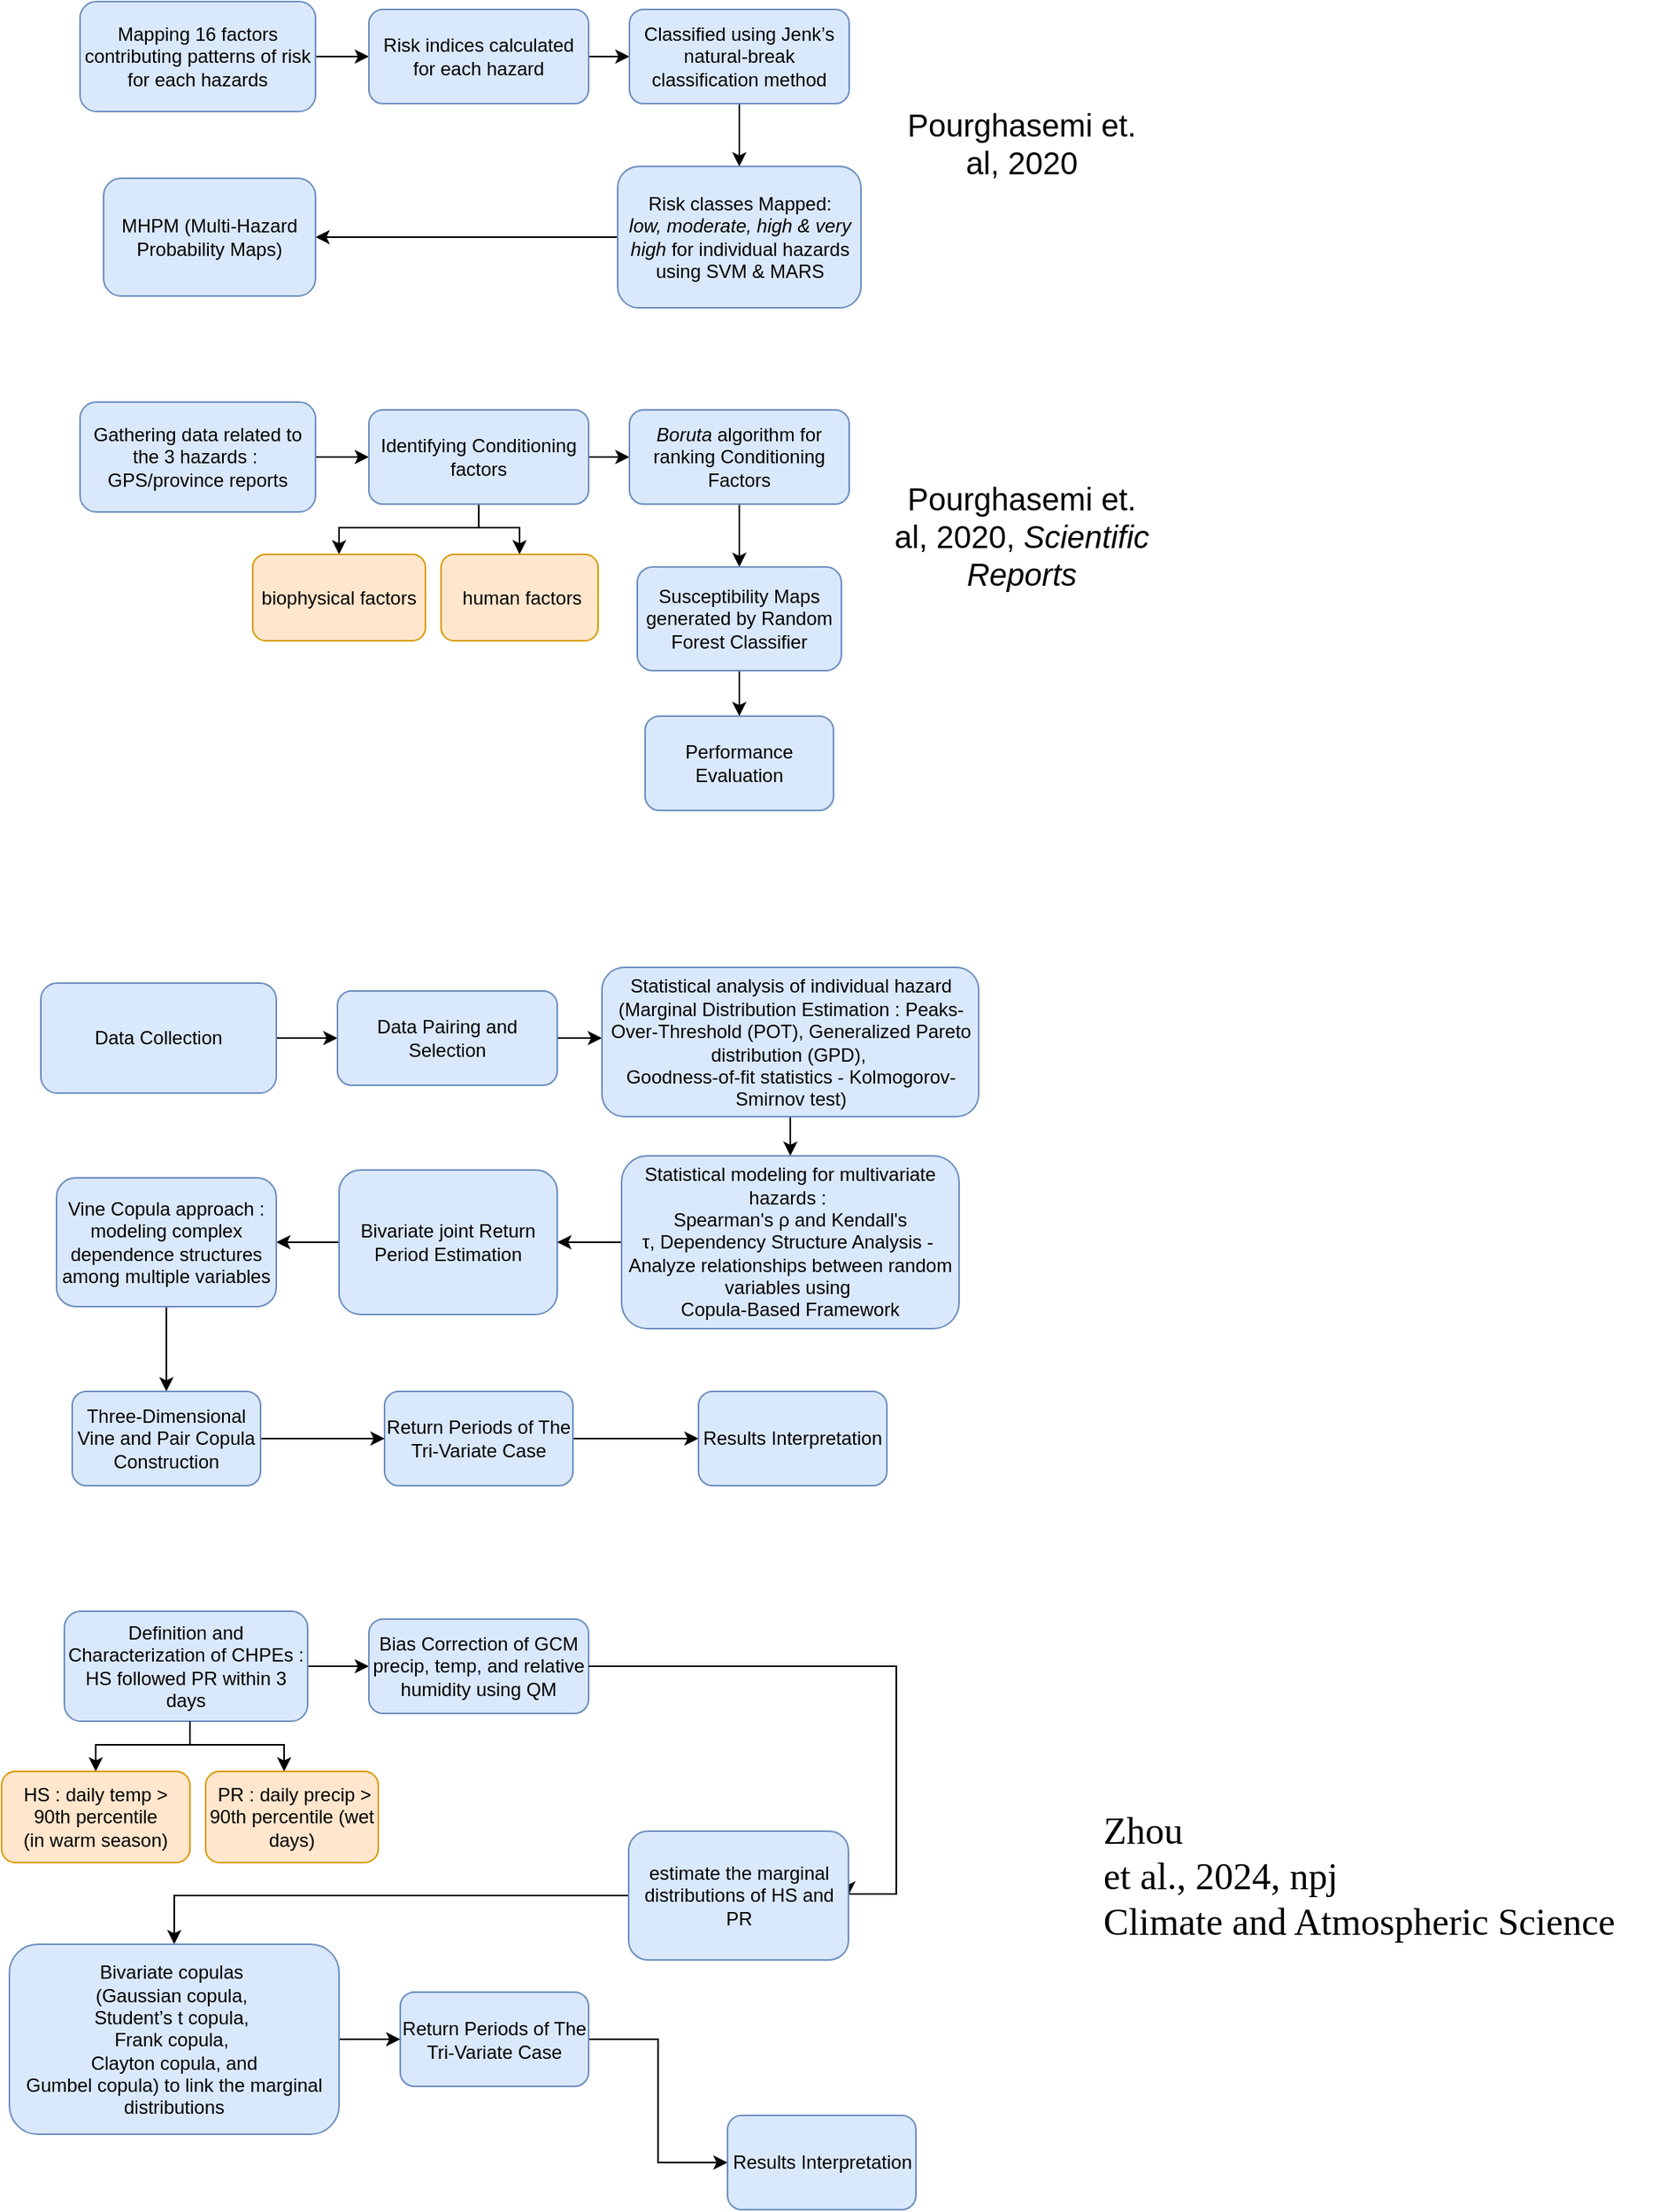 <mxfile version="24.7.16">
  <diagram id="C5RBs43oDa-KdzZeNtuy" name="Page-1">
    <mxGraphModel dx="875" dy="471" grid="1" gridSize="10" guides="1" tooltips="1" connect="1" arrows="1" fold="1" page="1" pageScale="1" pageWidth="827" pageHeight="1169" math="0" shadow="0">
      <root>
        <mxCell id="WIyWlLk6GJQsqaUBKTNV-0" />
        <mxCell id="WIyWlLk6GJQsqaUBKTNV-1" parent="WIyWlLk6GJQsqaUBKTNV-0" />
        <mxCell id="TH8gpv6u57OxP0Jq2p1X-1" style="edgeStyle=orthogonalEdgeStyle;rounded=0;orthogonalLoop=1;jettySize=auto;html=1;entryX=0;entryY=0.5;entryDx=0;entryDy=0;" parent="WIyWlLk6GJQsqaUBKTNV-1" source="WIyWlLk6GJQsqaUBKTNV-3" target="WIyWlLk6GJQsqaUBKTNV-11" edge="1">
          <mxGeometry relative="1" as="geometry" />
        </mxCell>
        <mxCell id="WIyWlLk6GJQsqaUBKTNV-3" value="Mapping 16 factors contributing patterns of risk for each hazards" style="rounded=1;whiteSpace=wrap;html=1;fontSize=12;glass=0;strokeWidth=1;shadow=0;fillColor=#dae8fc;strokeColor=#6c8ebf;" parent="WIyWlLk6GJQsqaUBKTNV-1" vertex="1">
          <mxGeometry x="160" y="75" width="150" height="70" as="geometry" />
        </mxCell>
        <mxCell id="TH8gpv6u57OxP0Jq2p1X-3" value="" style="edgeStyle=orthogonalEdgeStyle;rounded=0;orthogonalLoop=1;jettySize=auto;html=1;" parent="WIyWlLk6GJQsqaUBKTNV-1" source="WIyWlLk6GJQsqaUBKTNV-11" target="TH8gpv6u57OxP0Jq2p1X-2" edge="1">
          <mxGeometry relative="1" as="geometry" />
        </mxCell>
        <mxCell id="WIyWlLk6GJQsqaUBKTNV-11" value="&lt;div&gt;Risk indices calculated for each hazard&lt;/div&gt;" style="rounded=1;whiteSpace=wrap;html=1;fontSize=12;glass=0;strokeWidth=1;shadow=0;fillColor=#dae8fc;strokeColor=#6c8ebf;" parent="WIyWlLk6GJQsqaUBKTNV-1" vertex="1">
          <mxGeometry x="344" y="80" width="140" height="60" as="geometry" />
        </mxCell>
        <mxCell id="TH8gpv6u57OxP0Jq2p1X-5" value="" style="edgeStyle=orthogonalEdgeStyle;rounded=0;orthogonalLoop=1;jettySize=auto;html=1;" parent="WIyWlLk6GJQsqaUBKTNV-1" source="TH8gpv6u57OxP0Jq2p1X-2" target="TH8gpv6u57OxP0Jq2p1X-4" edge="1">
          <mxGeometry relative="1" as="geometry" />
        </mxCell>
        <mxCell id="TH8gpv6u57OxP0Jq2p1X-2" value="&lt;div&gt;&lt;span style=&quot;background-color: initial;&quot;&gt;Classified using Jenk’s natural-break classification method&lt;/span&gt;&lt;/div&gt;" style="rounded=1;whiteSpace=wrap;html=1;fontSize=12;glass=0;strokeWidth=1;shadow=0;fillColor=#dae8fc;strokeColor=#6c8ebf;" parent="WIyWlLk6GJQsqaUBKTNV-1" vertex="1">
          <mxGeometry x="510" y="80" width="140" height="60" as="geometry" />
        </mxCell>
        <mxCell id="TH8gpv6u57OxP0Jq2p1X-25" value="" style="edgeStyle=orthogonalEdgeStyle;rounded=0;orthogonalLoop=1;jettySize=auto;html=1;" parent="WIyWlLk6GJQsqaUBKTNV-1" source="TH8gpv6u57OxP0Jq2p1X-4" target="TH8gpv6u57OxP0Jq2p1X-24" edge="1">
          <mxGeometry relative="1" as="geometry" />
        </mxCell>
        <mxCell id="TH8gpv6u57OxP0Jq2p1X-4" value="Risk classes Mapped:&lt;div&gt;&lt;i&gt;low,&amp;nbsp;&lt;/i&gt;&lt;span style=&quot;background-color: initial;&quot;&gt;&lt;i&gt;moderate, high &amp;amp; very high &lt;/i&gt;for individual hazards using SVM &amp;amp; MARS&lt;/span&gt;&lt;/div&gt;" style="whiteSpace=wrap;html=1;rounded=1;glass=0;strokeWidth=1;shadow=0;fillColor=#dae8fc;strokeColor=#6c8ebf;" parent="WIyWlLk6GJQsqaUBKTNV-1" vertex="1">
          <mxGeometry x="502.5" y="180" width="155" height="90" as="geometry" />
        </mxCell>
        <mxCell id="TH8gpv6u57OxP0Jq2p1X-6" value="&lt;font style=&quot;font-size: 20px;&quot;&gt;Pourghasemi et.&lt;br&gt;al, 2020&lt;/font&gt;" style="text;html=1;align=center;verticalAlign=middle;whiteSpace=wrap;rounded=0;" parent="WIyWlLk6GJQsqaUBKTNV-1" vertex="1">
          <mxGeometry x="670" y="120" width="180" height="90" as="geometry" />
        </mxCell>
        <mxCell id="TH8gpv6u57OxP0Jq2p1X-7" style="edgeStyle=orthogonalEdgeStyle;rounded=0;orthogonalLoop=1;jettySize=auto;html=1;entryX=0;entryY=0.5;entryDx=0;entryDy=0;" parent="WIyWlLk6GJQsqaUBKTNV-1" source="TH8gpv6u57OxP0Jq2p1X-8" target="TH8gpv6u57OxP0Jq2p1X-10" edge="1">
          <mxGeometry relative="1" as="geometry" />
        </mxCell>
        <mxCell id="TH8gpv6u57OxP0Jq2p1X-8" value=" Gathering data related to the 3 hazards :&amp;nbsp;&lt;div&gt;GPS/province reports&lt;/div&gt;" style="rounded=1;whiteSpace=wrap;html=1;fontSize=12;glass=0;strokeWidth=1;shadow=0;fillColor=#dae8fc;strokeColor=#6c8ebf;" parent="WIyWlLk6GJQsqaUBKTNV-1" vertex="1">
          <mxGeometry x="160" y="330" width="150" height="70" as="geometry" />
        </mxCell>
        <mxCell id="TH8gpv6u57OxP0Jq2p1X-9" value="" style="edgeStyle=orthogonalEdgeStyle;rounded=0;orthogonalLoop=1;jettySize=auto;html=1;" parent="WIyWlLk6GJQsqaUBKTNV-1" source="TH8gpv6u57OxP0Jq2p1X-10" target="TH8gpv6u57OxP0Jq2p1X-12" edge="1">
          <mxGeometry relative="1" as="geometry" />
        </mxCell>
        <mxCell id="TH8gpv6u57OxP0Jq2p1X-19" value="" style="edgeStyle=orthogonalEdgeStyle;rounded=0;orthogonalLoop=1;jettySize=auto;html=1;" parent="WIyWlLk6GJQsqaUBKTNV-1" source="TH8gpv6u57OxP0Jq2p1X-10" target="TH8gpv6u57OxP0Jq2p1X-15" edge="1">
          <mxGeometry relative="1" as="geometry">
            <Array as="points">
              <mxPoint x="414" y="410" />
              <mxPoint x="325" y="410" />
            </Array>
          </mxGeometry>
        </mxCell>
        <mxCell id="TH8gpv6u57OxP0Jq2p1X-21" value="" style="edgeStyle=orthogonalEdgeStyle;rounded=0;orthogonalLoop=1;jettySize=auto;html=1;" parent="WIyWlLk6GJQsqaUBKTNV-1" source="TH8gpv6u57OxP0Jq2p1X-10" target="TH8gpv6u57OxP0Jq2p1X-20" edge="1">
          <mxGeometry relative="1" as="geometry">
            <Array as="points">
              <mxPoint x="414" y="410" />
              <mxPoint x="440" y="410" />
            </Array>
          </mxGeometry>
        </mxCell>
        <mxCell id="TH8gpv6u57OxP0Jq2p1X-10" value="&lt;div&gt;Identifying Conditioning factors&lt;/div&gt;" style="rounded=1;whiteSpace=wrap;html=1;fontSize=12;glass=0;strokeWidth=1;shadow=0;fillColor=#dae8fc;strokeColor=#6c8ebf;" parent="WIyWlLk6GJQsqaUBKTNV-1" vertex="1">
          <mxGeometry x="344" y="335" width="140" height="60" as="geometry" />
        </mxCell>
        <mxCell id="TH8gpv6u57OxP0Jq2p1X-11" value="" style="edgeStyle=orthogonalEdgeStyle;rounded=0;orthogonalLoop=1;jettySize=auto;html=1;" parent="WIyWlLk6GJQsqaUBKTNV-1" source="TH8gpv6u57OxP0Jq2p1X-12" target="TH8gpv6u57OxP0Jq2p1X-13" edge="1">
          <mxGeometry relative="1" as="geometry" />
        </mxCell>
        <mxCell id="TH8gpv6u57OxP0Jq2p1X-12" value="&lt;i&gt;Boruta&lt;/i&gt; algorithm for ranking Conditioning Factors" style="rounded=1;whiteSpace=wrap;html=1;fontSize=12;glass=0;strokeWidth=1;shadow=0;fillColor=#dae8fc;strokeColor=#6c8ebf;" parent="WIyWlLk6GJQsqaUBKTNV-1" vertex="1">
          <mxGeometry x="510" y="335" width="140" height="60" as="geometry" />
        </mxCell>
        <mxCell id="TH8gpv6u57OxP0Jq2p1X-27" value="" style="edgeStyle=orthogonalEdgeStyle;rounded=0;orthogonalLoop=1;jettySize=auto;html=1;" parent="WIyWlLk6GJQsqaUBKTNV-1" source="TH8gpv6u57OxP0Jq2p1X-13" target="TH8gpv6u57OxP0Jq2p1X-26" edge="1">
          <mxGeometry relative="1" as="geometry" />
        </mxCell>
        <mxCell id="TH8gpv6u57OxP0Jq2p1X-13" value="Susceptibility Maps generated by Random Forest Classifier" style="whiteSpace=wrap;html=1;rounded=1;glass=0;strokeWidth=1;shadow=0;fillColor=#dae8fc;strokeColor=#6c8ebf;" parent="WIyWlLk6GJQsqaUBKTNV-1" vertex="1">
          <mxGeometry x="515" y="435" width="130" height="66" as="geometry" />
        </mxCell>
        <mxCell id="TH8gpv6u57OxP0Jq2p1X-14" value="&lt;font style=&quot;font-size: 20px;&quot;&gt;Pourghasemi et.&lt;br&gt;al, 2020, &lt;i&gt;Scientific Reports&lt;/i&gt;&lt;/font&gt;" style="text;html=1;align=center;verticalAlign=middle;whiteSpace=wrap;rounded=0;" parent="WIyWlLk6GJQsqaUBKTNV-1" vertex="1">
          <mxGeometry x="650" y="370" width="220" height="90" as="geometry" />
        </mxCell>
        <mxCell id="TH8gpv6u57OxP0Jq2p1X-15" value="&lt;div&gt;biophysical factors&lt;/div&gt;" style="rounded=1;whiteSpace=wrap;html=1;fontSize=12;glass=0;strokeWidth=1;shadow=0;fillColor=#ffe6cc;strokeColor=#d79b00;" parent="WIyWlLk6GJQsqaUBKTNV-1" vertex="1">
          <mxGeometry x="270" y="427" width="110" height="55" as="geometry" />
        </mxCell>
        <mxCell id="TH8gpv6u57OxP0Jq2p1X-20" value="&amp;nbsp;human factors" style="whiteSpace=wrap;html=1;fillColor=#ffe6cc;strokeColor=#d79b00;rounded=1;glass=0;strokeWidth=1;shadow=0;" parent="WIyWlLk6GJQsqaUBKTNV-1" vertex="1">
          <mxGeometry x="390" y="427" width="100" height="55" as="geometry" />
        </mxCell>
        <mxCell id="TH8gpv6u57OxP0Jq2p1X-24" value="MHPM (Multi-Hazard Probability Maps)" style="whiteSpace=wrap;html=1;fillColor=#dae8fc;strokeColor=#6c8ebf;rounded=1;glass=0;strokeWidth=1;shadow=0;" parent="WIyWlLk6GJQsqaUBKTNV-1" vertex="1">
          <mxGeometry x="175" y="187.5" width="135" height="75" as="geometry" />
        </mxCell>
        <mxCell id="TH8gpv6u57OxP0Jq2p1X-26" value="Performance Evaluation" style="whiteSpace=wrap;html=1;fillColor=#dae8fc;strokeColor=#6c8ebf;rounded=1;glass=0;strokeWidth=1;shadow=0;" parent="WIyWlLk6GJQsqaUBKTNV-1" vertex="1">
          <mxGeometry x="520" y="530" width="120" height="60" as="geometry" />
        </mxCell>
        <mxCell id="TH8gpv6u57OxP0Jq2p1X-28" style="edgeStyle=orthogonalEdgeStyle;rounded=0;orthogonalLoop=1;jettySize=auto;html=1;entryX=0;entryY=0.5;entryDx=0;entryDy=0;" parent="WIyWlLk6GJQsqaUBKTNV-1" source="TH8gpv6u57OxP0Jq2p1X-29" target="TH8gpv6u57OxP0Jq2p1X-31" edge="1">
          <mxGeometry relative="1" as="geometry" />
        </mxCell>
        <mxCell id="TH8gpv6u57OxP0Jq2p1X-29" value="Data Collection" style="rounded=1;whiteSpace=wrap;html=1;fontSize=12;glass=0;strokeWidth=1;shadow=0;fillColor=#dae8fc;strokeColor=#6c8ebf;" parent="WIyWlLk6GJQsqaUBKTNV-1" vertex="1">
          <mxGeometry x="135" y="700" width="150" height="70" as="geometry" />
        </mxCell>
        <mxCell id="TH8gpv6u57OxP0Jq2p1X-42" value="" style="edgeStyle=orthogonalEdgeStyle;rounded=0;orthogonalLoop=1;jettySize=auto;html=1;" parent="WIyWlLk6GJQsqaUBKTNV-1" source="TH8gpv6u57OxP0Jq2p1X-31" target="TH8gpv6u57OxP0Jq2p1X-41" edge="1">
          <mxGeometry relative="1" as="geometry">
            <Array as="points">
              <mxPoint x="490" y="735" />
              <mxPoint x="490" y="735" />
            </Array>
          </mxGeometry>
        </mxCell>
        <mxCell id="TH8gpv6u57OxP0Jq2p1X-31" value="&lt;div style=&quot;&quot;&gt;&lt;span style=&quot;&quot;&gt;Data Pairing and Selection&lt;/span&gt;&lt;br&gt;&lt;/div&gt;" style="rounded=1;whiteSpace=wrap;html=1;fontSize=12;glass=0;strokeWidth=1;shadow=0;fillColor=#dae8fc;strokeColor=#6c8ebf;" parent="WIyWlLk6GJQsqaUBKTNV-1" vertex="1">
          <mxGeometry x="324" y="705" width="140" height="60" as="geometry" />
        </mxCell>
        <mxCell id="TH8gpv6u57OxP0Jq2p1X-34" value="" style="edgeStyle=orthogonalEdgeStyle;rounded=0;orthogonalLoop=1;jettySize=auto;html=1;" parent="WIyWlLk6GJQsqaUBKTNV-1" source="TH8gpv6u57OxP0Jq2p1X-35" target="TH8gpv6u57OxP0Jq2p1X-36" edge="1">
          <mxGeometry relative="1" as="geometry" />
        </mxCell>
        <mxCell id="TH8gpv6u57OxP0Jq2p1X-35" value="&lt;div&gt;&lt;span style=&quot;background-color: initial;&quot;&gt;Bivariate joint Return Period Estimation&lt;/span&gt;&lt;br&gt;&lt;/div&gt;" style="whiteSpace=wrap;html=1;rounded=1;glass=0;strokeWidth=1;shadow=0;fillColor=#dae8fc;strokeColor=#6c8ebf;" parent="WIyWlLk6GJQsqaUBKTNV-1" vertex="1">
          <mxGeometry x="325" y="819" width="139" height="92" as="geometry" />
        </mxCell>
        <mxCell id="TH8gpv6u57OxP0Jq2p1X-49" value="" style="edgeStyle=orthogonalEdgeStyle;rounded=0;orthogonalLoop=1;jettySize=auto;html=1;" parent="WIyWlLk6GJQsqaUBKTNV-1" source="TH8gpv6u57OxP0Jq2p1X-36" target="TH8gpv6u57OxP0Jq2p1X-48" edge="1">
          <mxGeometry relative="1" as="geometry" />
        </mxCell>
        <mxCell id="TH8gpv6u57OxP0Jq2p1X-36" value="Vine Copula approach : modeling complex dependence structures among multiple variables" style="whiteSpace=wrap;html=1;fillColor=#dae8fc;strokeColor=#6c8ebf;rounded=1;glass=0;strokeWidth=1;shadow=0;" parent="WIyWlLk6GJQsqaUBKTNV-1" vertex="1">
          <mxGeometry x="145" y="824" width="140" height="82" as="geometry" />
        </mxCell>
        <mxCell id="TH8gpv6u57OxP0Jq2p1X-44" style="edgeStyle=orthogonalEdgeStyle;rounded=0;orthogonalLoop=1;jettySize=auto;html=1;entryX=0.5;entryY=0;entryDx=0;entryDy=0;" parent="WIyWlLk6GJQsqaUBKTNV-1" source="TH8gpv6u57OxP0Jq2p1X-41" target="TH8gpv6u57OxP0Jq2p1X-38" edge="1">
          <mxGeometry relative="1" as="geometry" />
        </mxCell>
        <mxCell id="TH8gpv6u57OxP0Jq2p1X-41" value="Statistical analysis of individual hazard&lt;div&gt;(&lt;span style=&quot;background-color: initial;&quot;&gt;Marginal Distribution Estimation :&amp;nbsp;&lt;/span&gt;&lt;span style=&quot;background-color: initial;&quot;&gt;Peaks-Over-Threshold (POT), G&lt;/span&gt;&lt;span style=&quot;background-color: initial;&quot;&gt;eneralized Pareto distribution (GPD),&amp;nbsp;&lt;/span&gt;&lt;/div&gt;&lt;div&gt;&lt;span style=&quot;background-color: initial;&quot;&gt;Goodness-of-fit statistics - Kolmogorov-Smirnov test&lt;/span&gt;&lt;span style=&quot;background-color: initial;&quot;&gt;)&lt;/span&gt;&lt;/div&gt;" style="whiteSpace=wrap;html=1;fillColor=#dae8fc;strokeColor=#6c8ebf;rounded=1;glass=0;strokeWidth=1;shadow=0;" parent="WIyWlLk6GJQsqaUBKTNV-1" vertex="1">
          <mxGeometry x="492.5" y="690" width="240" height="95" as="geometry" />
        </mxCell>
        <mxCell id="TH8gpv6u57OxP0Jq2p1X-45" style="edgeStyle=orthogonalEdgeStyle;rounded=0;orthogonalLoop=1;jettySize=auto;html=1;entryX=1;entryY=0.5;entryDx=0;entryDy=0;" parent="WIyWlLk6GJQsqaUBKTNV-1" source="TH8gpv6u57OxP0Jq2p1X-38" target="TH8gpv6u57OxP0Jq2p1X-35" edge="1">
          <mxGeometry relative="1" as="geometry">
            <mxPoint x="460" y="808" as="targetPoint" />
          </mxGeometry>
        </mxCell>
        <mxCell id="TH8gpv6u57OxP0Jq2p1X-38" value="Statistical modeling for multivariate hazards :&amp;nbsp;&lt;div&gt;Spearman&#39;s ρ and Kendall&#39;s τ,&amp;nbsp;&lt;span style=&quot;background-color: initial;&quot;&gt;Dependency Structure Analysis -&amp;nbsp;&lt;/span&gt;&lt;/div&gt;&lt;div&gt;Analyze relationships between random variables using&amp;nbsp;&lt;/div&gt;&lt;div&gt;Copula-Based Framework&lt;/div&gt;" style="whiteSpace=wrap;html=1;fillColor=#dae8fc;strokeColor=#6c8ebf;rounded=1;glass=0;strokeWidth=1;shadow=0;" parent="WIyWlLk6GJQsqaUBKTNV-1" vertex="1">
          <mxGeometry x="505" y="810" width="215" height="110" as="geometry" />
        </mxCell>
        <mxCell id="TH8gpv6u57OxP0Jq2p1X-52" value="" style="edgeStyle=orthogonalEdgeStyle;rounded=0;orthogonalLoop=1;jettySize=auto;html=1;" parent="WIyWlLk6GJQsqaUBKTNV-1" source="TH8gpv6u57OxP0Jq2p1X-46" target="TH8gpv6u57OxP0Jq2p1X-51" edge="1">
          <mxGeometry relative="1" as="geometry" />
        </mxCell>
        <mxCell id="TH8gpv6u57OxP0Jq2p1X-46" value="Return Periods of The Tri-Variate Case" style="whiteSpace=wrap;html=1;fillColor=#dae8fc;strokeColor=#6c8ebf;rounded=1;glass=0;strokeWidth=1;shadow=0;" parent="WIyWlLk6GJQsqaUBKTNV-1" vertex="1">
          <mxGeometry x="354" y="960" width="120" height="60" as="geometry" />
        </mxCell>
        <mxCell id="TH8gpv6u57OxP0Jq2p1X-50" style="edgeStyle=orthogonalEdgeStyle;rounded=0;orthogonalLoop=1;jettySize=auto;html=1;entryX=0;entryY=0.5;entryDx=0;entryDy=0;" parent="WIyWlLk6GJQsqaUBKTNV-1" source="TH8gpv6u57OxP0Jq2p1X-48" target="TH8gpv6u57OxP0Jq2p1X-46" edge="1">
          <mxGeometry relative="1" as="geometry" />
        </mxCell>
        <mxCell id="TH8gpv6u57OxP0Jq2p1X-48" value="Three-Dimensional Vine and Pair Copula Construction" style="whiteSpace=wrap;html=1;fillColor=#dae8fc;strokeColor=#6c8ebf;rounded=1;glass=0;strokeWidth=1;shadow=0;" parent="WIyWlLk6GJQsqaUBKTNV-1" vertex="1">
          <mxGeometry x="155" y="960" width="120" height="60" as="geometry" />
        </mxCell>
        <mxCell id="TH8gpv6u57OxP0Jq2p1X-51" value="Results Interpretation" style="whiteSpace=wrap;html=1;fillColor=#dae8fc;strokeColor=#6c8ebf;rounded=1;glass=0;strokeWidth=1;shadow=0;" parent="WIyWlLk6GJQsqaUBKTNV-1" vertex="1">
          <mxGeometry x="554" y="960" width="120" height="60" as="geometry" />
        </mxCell>
        <mxCell id="uckMO3cgICykp_9AKbRy-0" style="edgeStyle=orthogonalEdgeStyle;rounded=0;orthogonalLoop=1;jettySize=auto;html=1;entryX=0;entryY=0.5;entryDx=0;entryDy=0;" edge="1" parent="WIyWlLk6GJQsqaUBKTNV-1" source="uckMO3cgICykp_9AKbRy-1" target="uckMO3cgICykp_9AKbRy-3">
          <mxGeometry relative="1" as="geometry" />
        </mxCell>
        <mxCell id="uckMO3cgICykp_9AKbRy-1" value="Definition and Characterization of CHPEs :&lt;div&gt;HS followed PR within 3 days&lt;br&gt;&lt;/div&gt;" style="rounded=1;whiteSpace=wrap;html=1;fontSize=12;glass=0;strokeWidth=1;shadow=0;fillColor=#dae8fc;strokeColor=#6c8ebf;" vertex="1" parent="WIyWlLk6GJQsqaUBKTNV-1">
          <mxGeometry x="150" y="1100" width="155" height="70" as="geometry" />
        </mxCell>
        <mxCell id="uckMO3cgICykp_9AKbRy-3" value="&lt;div style=&quot;&quot;&gt;&lt;span style=&quot;&quot;&gt;Bias Correction of&amp;nbsp;&lt;/span&gt;&lt;span style=&quot;background-color: initial;&quot;&gt;GCM precip, temp, and relative humidity&amp;nbsp;&lt;/span&gt;&lt;span style=&quot;background-color: initial;&quot;&gt;using QM&lt;/span&gt;&lt;/div&gt;" style="rounded=1;whiteSpace=wrap;html=1;fontSize=12;glass=0;strokeWidth=1;shadow=0;fillColor=#dae8fc;strokeColor=#6c8ebf;" vertex="1" parent="WIyWlLk6GJQsqaUBKTNV-1">
          <mxGeometry x="344" y="1105" width="140" height="60" as="geometry" />
        </mxCell>
        <mxCell id="uckMO3cgICykp_9AKbRy-4" value="" style="edgeStyle=orthogonalEdgeStyle;rounded=0;orthogonalLoop=1;jettySize=auto;html=1;exitX=1;exitY=0.5;exitDx=0;exitDy=0;entryX=1;entryY=0.5;entryDx=0;entryDy=0;" edge="1" parent="WIyWlLk6GJQsqaUBKTNV-1" source="uckMO3cgICykp_9AKbRy-3" target="uckMO3cgICykp_9AKbRy-7">
          <mxGeometry relative="1" as="geometry">
            <mxPoint x="649.5" y="1135" as="sourcePoint" />
            <Array as="points">
              <mxPoint x="680" y="1135" />
              <mxPoint x="680" y="1280" />
              <mxPoint x="650" y="1280" />
            </Array>
          </mxGeometry>
        </mxCell>
        <mxCell id="uckMO3cgICykp_9AKbRy-6" value="" style="edgeStyle=orthogonalEdgeStyle;rounded=0;orthogonalLoop=1;jettySize=auto;html=1;" edge="1" parent="WIyWlLk6GJQsqaUBKTNV-1" source="uckMO3cgICykp_9AKbRy-7" target="uckMO3cgICykp_9AKbRy-15">
          <mxGeometry relative="1" as="geometry">
            <Array as="points">
              <mxPoint x="220" y="1281" />
            </Array>
          </mxGeometry>
        </mxCell>
        <mxCell id="uckMO3cgICykp_9AKbRy-7" value="&lt;div&gt;estimate the marginal distributions of HS and&lt;/div&gt;&lt;div&gt;PR&lt;/div&gt;" style="whiteSpace=wrap;html=1;fillColor=#dae8fc;strokeColor=#6c8ebf;rounded=1;glass=0;strokeWidth=1;shadow=0;" vertex="1" parent="WIyWlLk6GJQsqaUBKTNV-1">
          <mxGeometry x="509.5" y="1240" width="140" height="82" as="geometry" />
        </mxCell>
        <mxCell id="uckMO3cgICykp_9AKbRy-12" value="" style="edgeStyle=orthogonalEdgeStyle;rounded=0;orthogonalLoop=1;jettySize=auto;html=1;entryX=0;entryY=0.5;entryDx=0;entryDy=0;" edge="1" parent="WIyWlLk6GJQsqaUBKTNV-1" source="uckMO3cgICykp_9AKbRy-13" target="uckMO3cgICykp_9AKbRy-16">
          <mxGeometry relative="1" as="geometry">
            <mxPoint x="569" y="1451" as="targetPoint" />
          </mxGeometry>
        </mxCell>
        <mxCell id="uckMO3cgICykp_9AKbRy-13" value="Return Periods of The Tri-Variate Case" style="whiteSpace=wrap;html=1;fillColor=#dae8fc;strokeColor=#6c8ebf;rounded=1;glass=0;strokeWidth=1;shadow=0;" vertex="1" parent="WIyWlLk6GJQsqaUBKTNV-1">
          <mxGeometry x="364" y="1342.5" width="120" height="60" as="geometry" />
        </mxCell>
        <mxCell id="uckMO3cgICykp_9AKbRy-14" style="edgeStyle=orthogonalEdgeStyle;rounded=0;orthogonalLoop=1;jettySize=auto;html=1;entryX=0;entryY=0.5;entryDx=0;entryDy=0;" edge="1" parent="WIyWlLk6GJQsqaUBKTNV-1" source="uckMO3cgICykp_9AKbRy-15" target="uckMO3cgICykp_9AKbRy-13">
          <mxGeometry relative="1" as="geometry" />
        </mxCell>
        <mxCell id="uckMO3cgICykp_9AKbRy-15" value="&lt;div&gt;Bivariate copulas&amp;nbsp;&lt;/div&gt;&lt;div&gt;(Gaussian&amp;nbsp;&lt;span style=&quot;background-color: initial;&quot;&gt;copula,&amp;nbsp;&lt;/span&gt;&lt;/div&gt;&lt;div&gt;Student’s t copula,&amp;nbsp;&lt;/div&gt;&lt;div&gt;Frank copula,&amp;nbsp;&lt;/div&gt;&lt;div&gt;Clayton copula, and&lt;/div&gt;&lt;div&gt;Gumbel copula) to link the marginal distributions&lt;/div&gt;" style="whiteSpace=wrap;html=1;fillColor=#dae8fc;strokeColor=#6c8ebf;rounded=1;glass=0;strokeWidth=1;shadow=0;" vertex="1" parent="WIyWlLk6GJQsqaUBKTNV-1">
          <mxGeometry x="115" y="1312" width="210" height="121" as="geometry" />
        </mxCell>
        <mxCell id="uckMO3cgICykp_9AKbRy-16" value="Results Interpretation" style="whiteSpace=wrap;html=1;fillColor=#dae8fc;strokeColor=#6c8ebf;rounded=1;glass=0;strokeWidth=1;shadow=0;" vertex="1" parent="WIyWlLk6GJQsqaUBKTNV-1">
          <mxGeometry x="572.5" y="1421" width="120" height="60" as="geometry" />
        </mxCell>
        <mxCell id="uckMO3cgICykp_9AKbRy-17" value="&lt;span style=&quot;font-size:18.0pt;font-family:Aptos;&#xa;mso-ascii-font-family:Aptos;mso-fareast-font-family:+mn-ea;mso-bidi-font-family:&#xa;+mn-cs;mso-ascii-theme-font:minor-latin;mso-fareast-theme-font:minor-fareast;&#xa;mso-bidi-theme-font:minor-bidi;color:black;mso-color-index:1;mso-font-kerning:&#xa;12.0pt;language:en-IN;mso-style-textfill-type:solid;mso-style-textfill-fill-themecolor:&#xa;text1;mso-style-textfill-fill-color:black;mso-style-textfill-fill-alpha:100.0%&quot;&gt;Zhou&#xa;et al., 2024, &lt;/span&gt;&lt;span style=&quot;font-size:18.0pt;font-family:Aptos;&#xa;mso-ascii-font-family:Aptos;mso-fareast-font-family:+mn-ea;mso-bidi-font-family:&#xa;+mn-cs;mso-ascii-theme-font:minor-latin;mso-fareast-theme-font:minor-fareast;&#xa;mso-bidi-theme-font:minor-bidi;color:black;mso-color-index:1;mso-font-kerning:&#xa;12.0pt;language:en-IN;mso-style-textfill-type:solid;mso-style-textfill-fill-themecolor:&#xa;text1;mso-style-textfill-fill-color:black;mso-style-textfill-fill-alpha:100.0%&quot;&gt;npj&lt;/span&gt;&lt;span style=&quot;font-size:18.0pt;font-family:Aptos;mso-ascii-font-family:Aptos;&#xa;mso-fareast-font-family:+mn-ea;mso-bidi-font-family:+mn-cs;mso-ascii-theme-font:&#xa;minor-latin;mso-fareast-theme-font:minor-fareast;mso-bidi-theme-font:minor-bidi;&#xa;color:black;mso-color-index:1;mso-font-kerning:12.0pt;language:en-IN;&#xa;mso-style-textfill-type:solid;mso-style-textfill-fill-themecolor:text1;&#xa;mso-style-textfill-fill-color:black;mso-style-textfill-fill-alpha:100.0%&quot;&gt;&#xa;Climate and Atmospheric Science&lt;/span&gt;" style="text;whiteSpace=wrap;html=1;" vertex="1" parent="WIyWlLk6GJQsqaUBKTNV-1">
          <mxGeometry x="810" y="1219" width="360" height="110" as="geometry" />
        </mxCell>
        <mxCell id="uckMO3cgICykp_9AKbRy-18" value="" style="edgeStyle=orthogonalEdgeStyle;rounded=0;orthogonalLoop=1;jettySize=auto;html=1;entryX=0.5;entryY=0;entryDx=0;entryDy=0;" edge="1" parent="WIyWlLk6GJQsqaUBKTNV-1" target="uckMO3cgICykp_9AKbRy-20">
          <mxGeometry relative="1" as="geometry">
            <Array as="points">
              <mxPoint x="230" y="1170" />
              <mxPoint x="230" y="1185" />
              <mxPoint x="175" y="1185" />
            </Array>
            <mxPoint x="230" y="1170" as="sourcePoint" />
          </mxGeometry>
        </mxCell>
        <mxCell id="uckMO3cgICykp_9AKbRy-19" value="" style="edgeStyle=orthogonalEdgeStyle;rounded=0;orthogonalLoop=1;jettySize=auto;html=1;" edge="1" parent="WIyWlLk6GJQsqaUBKTNV-1" target="uckMO3cgICykp_9AKbRy-21">
          <mxGeometry relative="1" as="geometry">
            <Array as="points">
              <mxPoint x="230" y="1170" />
              <mxPoint x="230" y="1185" />
              <mxPoint x="290" y="1185" />
            </Array>
            <mxPoint x="230" y="1170" as="sourcePoint" />
          </mxGeometry>
        </mxCell>
        <mxCell id="uckMO3cgICykp_9AKbRy-20" value="&lt;div&gt;HS :&amp;nbsp;daily temp &amp;gt; 90th percentile&lt;/div&gt;&lt;div&gt;(in warm season)&lt;/div&gt;" style="rounded=1;whiteSpace=wrap;html=1;fontSize=12;glass=0;strokeWidth=1;shadow=0;fillColor=#ffe6cc;strokeColor=#d79b00;" vertex="1" parent="WIyWlLk6GJQsqaUBKTNV-1">
          <mxGeometry x="110" y="1202" width="120" height="58" as="geometry" />
        </mxCell>
        <mxCell id="uckMO3cgICykp_9AKbRy-21" value="&amp;nbsp;PR :&amp;nbsp;daily precip &amp;gt; 90th percentile (wet days)" style="whiteSpace=wrap;html=1;fillColor=#ffe6cc;strokeColor=#d79b00;rounded=1;glass=0;strokeWidth=1;shadow=0;" vertex="1" parent="WIyWlLk6GJQsqaUBKTNV-1">
          <mxGeometry x="240" y="1202" width="110" height="58" as="geometry" />
        </mxCell>
      </root>
    </mxGraphModel>
  </diagram>
</mxfile>
